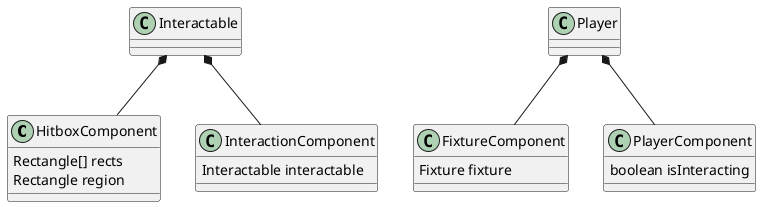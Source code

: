 @startuml
'https://plantuml.com/class-diagram

class HitboxComponent {
    Rectangle[] rects
    Rectangle region
}

class FixtureComponent {
    Fixture fixture
}

class PlayerComponent {
    boolean isInteracting
}

class InteractionComponent{
    Interactable interactable
}

Player *-- FixtureComponent
Player *-- PlayerComponent
Interactable *-- HitboxComponent
Interactable *-- InteractionComponent


@enduml